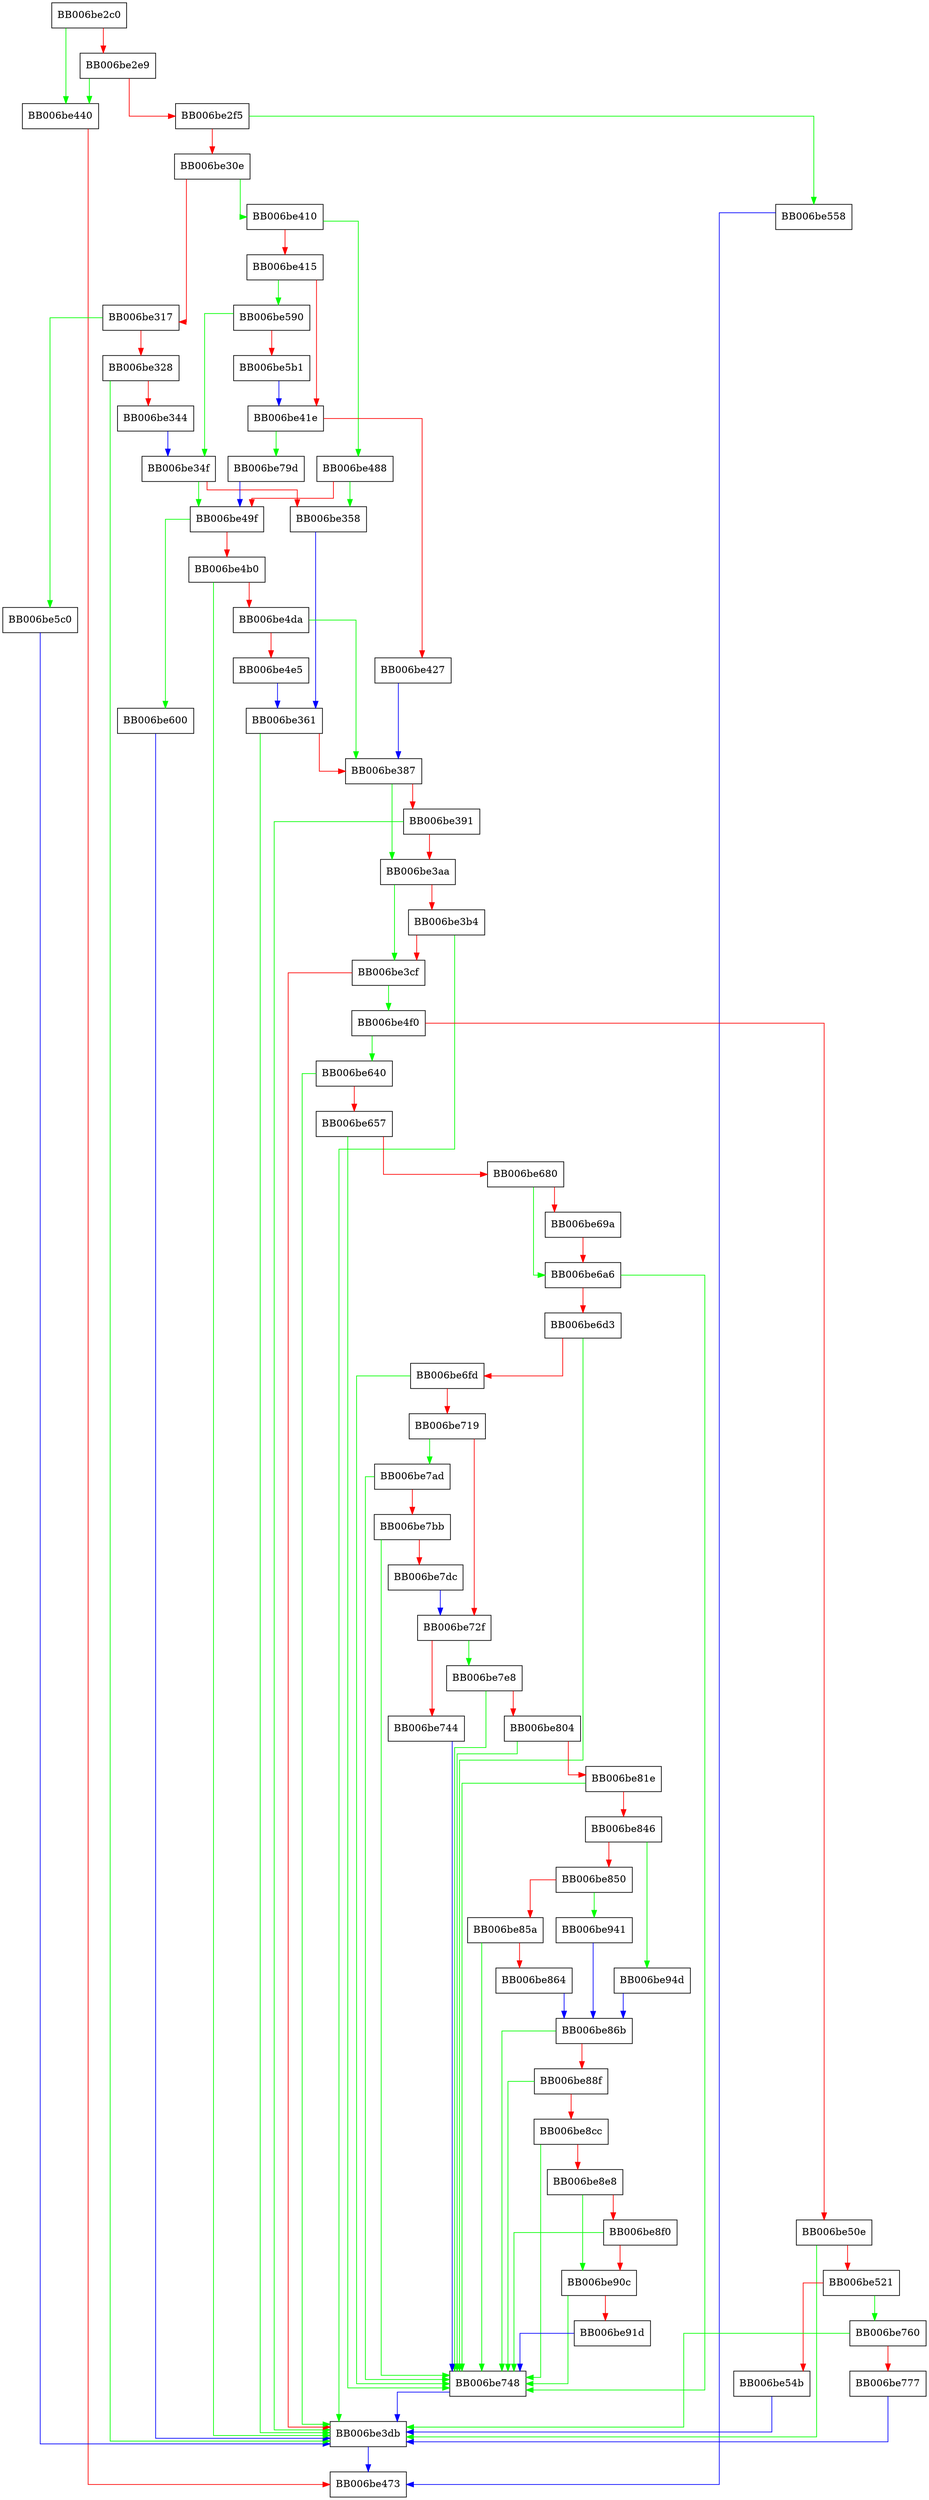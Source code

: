 digraph ec_to_text {
  node [shape="box"];
  graph [splines=ortho];
  BB006be2c0 -> BB006be440 [color="green"];
  BB006be2c0 -> BB006be2e9 [color="red"];
  BB006be2e9 -> BB006be440 [color="green"];
  BB006be2e9 -> BB006be2f5 [color="red"];
  BB006be2f5 -> BB006be558 [color="green"];
  BB006be2f5 -> BB006be30e [color="red"];
  BB006be30e -> BB006be410 [color="green"];
  BB006be30e -> BB006be317 [color="red"];
  BB006be317 -> BB006be5c0 [color="green"];
  BB006be317 -> BB006be328 [color="red"];
  BB006be328 -> BB006be3db [color="green"];
  BB006be328 -> BB006be344 [color="red"];
  BB006be344 -> BB006be34f [color="blue"];
  BB006be34f -> BB006be49f [color="green"];
  BB006be34f -> BB006be358 [color="red"];
  BB006be358 -> BB006be361 [color="blue"];
  BB006be361 -> BB006be3db [color="green"];
  BB006be361 -> BB006be387 [color="red"];
  BB006be387 -> BB006be3aa [color="green"];
  BB006be387 -> BB006be391 [color="red"];
  BB006be391 -> BB006be3db [color="green"];
  BB006be391 -> BB006be3aa [color="red"];
  BB006be3aa -> BB006be3cf [color="green"];
  BB006be3aa -> BB006be3b4 [color="red"];
  BB006be3b4 -> BB006be3db [color="green"];
  BB006be3b4 -> BB006be3cf [color="red"];
  BB006be3cf -> BB006be4f0 [color="green"];
  BB006be3cf -> BB006be3db [color="red"];
  BB006be3db -> BB006be473 [color="blue"];
  BB006be410 -> BB006be488 [color="green"];
  BB006be410 -> BB006be415 [color="red"];
  BB006be415 -> BB006be590 [color="green"];
  BB006be415 -> BB006be41e [color="red"];
  BB006be41e -> BB006be79d [color="green"];
  BB006be41e -> BB006be427 [color="red"];
  BB006be427 -> BB006be387 [color="blue"];
  BB006be440 -> BB006be473 [color="red"];
  BB006be488 -> BB006be358 [color="green"];
  BB006be488 -> BB006be49f [color="red"];
  BB006be49f -> BB006be600 [color="green"];
  BB006be49f -> BB006be4b0 [color="red"];
  BB006be4b0 -> BB006be3db [color="green"];
  BB006be4b0 -> BB006be4da [color="red"];
  BB006be4da -> BB006be387 [color="green"];
  BB006be4da -> BB006be4e5 [color="red"];
  BB006be4e5 -> BB006be361 [color="blue"];
  BB006be4f0 -> BB006be640 [color="green"];
  BB006be4f0 -> BB006be50e [color="red"];
  BB006be50e -> BB006be3db [color="green"];
  BB006be50e -> BB006be521 [color="red"];
  BB006be521 -> BB006be760 [color="green"];
  BB006be521 -> BB006be54b [color="red"];
  BB006be54b -> BB006be3db [color="blue"];
  BB006be558 -> BB006be473 [color="blue"];
  BB006be590 -> BB006be34f [color="green"];
  BB006be590 -> BB006be5b1 [color="red"];
  BB006be5b1 -> BB006be41e [color="blue"];
  BB006be5c0 -> BB006be3db [color="blue"];
  BB006be600 -> BB006be3db [color="blue"];
  BB006be640 -> BB006be3db [color="green"];
  BB006be640 -> BB006be657 [color="red"];
  BB006be657 -> BB006be748 [color="green"];
  BB006be657 -> BB006be680 [color="red"];
  BB006be680 -> BB006be6a6 [color="green"];
  BB006be680 -> BB006be69a [color="red"];
  BB006be69a -> BB006be6a6 [color="red"];
  BB006be6a6 -> BB006be748 [color="green"];
  BB006be6a6 -> BB006be6d3 [color="red"];
  BB006be6d3 -> BB006be748 [color="green"];
  BB006be6d3 -> BB006be6fd [color="red"];
  BB006be6fd -> BB006be748 [color="green"];
  BB006be6fd -> BB006be719 [color="red"];
  BB006be719 -> BB006be7ad [color="green"];
  BB006be719 -> BB006be72f [color="red"];
  BB006be72f -> BB006be7e8 [color="green"];
  BB006be72f -> BB006be744 [color="red"];
  BB006be744 -> BB006be748 [color="blue"];
  BB006be748 -> BB006be3db [color="blue"];
  BB006be760 -> BB006be3db [color="green"];
  BB006be760 -> BB006be777 [color="red"];
  BB006be777 -> BB006be3db [color="blue"];
  BB006be79d -> BB006be49f [color="blue"];
  BB006be7ad -> BB006be748 [color="green"];
  BB006be7ad -> BB006be7bb [color="red"];
  BB006be7bb -> BB006be748 [color="green"];
  BB006be7bb -> BB006be7dc [color="red"];
  BB006be7dc -> BB006be72f [color="blue"];
  BB006be7e8 -> BB006be748 [color="green"];
  BB006be7e8 -> BB006be804 [color="red"];
  BB006be804 -> BB006be748 [color="green"];
  BB006be804 -> BB006be81e [color="red"];
  BB006be81e -> BB006be748 [color="green"];
  BB006be81e -> BB006be846 [color="red"];
  BB006be846 -> BB006be94d [color="green"];
  BB006be846 -> BB006be850 [color="red"];
  BB006be850 -> BB006be941 [color="green"];
  BB006be850 -> BB006be85a [color="red"];
  BB006be85a -> BB006be748 [color="green"];
  BB006be85a -> BB006be864 [color="red"];
  BB006be864 -> BB006be86b [color="blue"];
  BB006be86b -> BB006be748 [color="green"];
  BB006be86b -> BB006be88f [color="red"];
  BB006be88f -> BB006be748 [color="green"];
  BB006be88f -> BB006be8cc [color="red"];
  BB006be8cc -> BB006be748 [color="green"];
  BB006be8cc -> BB006be8e8 [color="red"];
  BB006be8e8 -> BB006be90c [color="green"];
  BB006be8e8 -> BB006be8f0 [color="red"];
  BB006be8f0 -> BB006be748 [color="green"];
  BB006be8f0 -> BB006be90c [color="red"];
  BB006be90c -> BB006be748 [color="green"];
  BB006be90c -> BB006be91d [color="red"];
  BB006be91d -> BB006be748 [color="blue"];
  BB006be941 -> BB006be86b [color="blue"];
  BB006be94d -> BB006be86b [color="blue"];
}